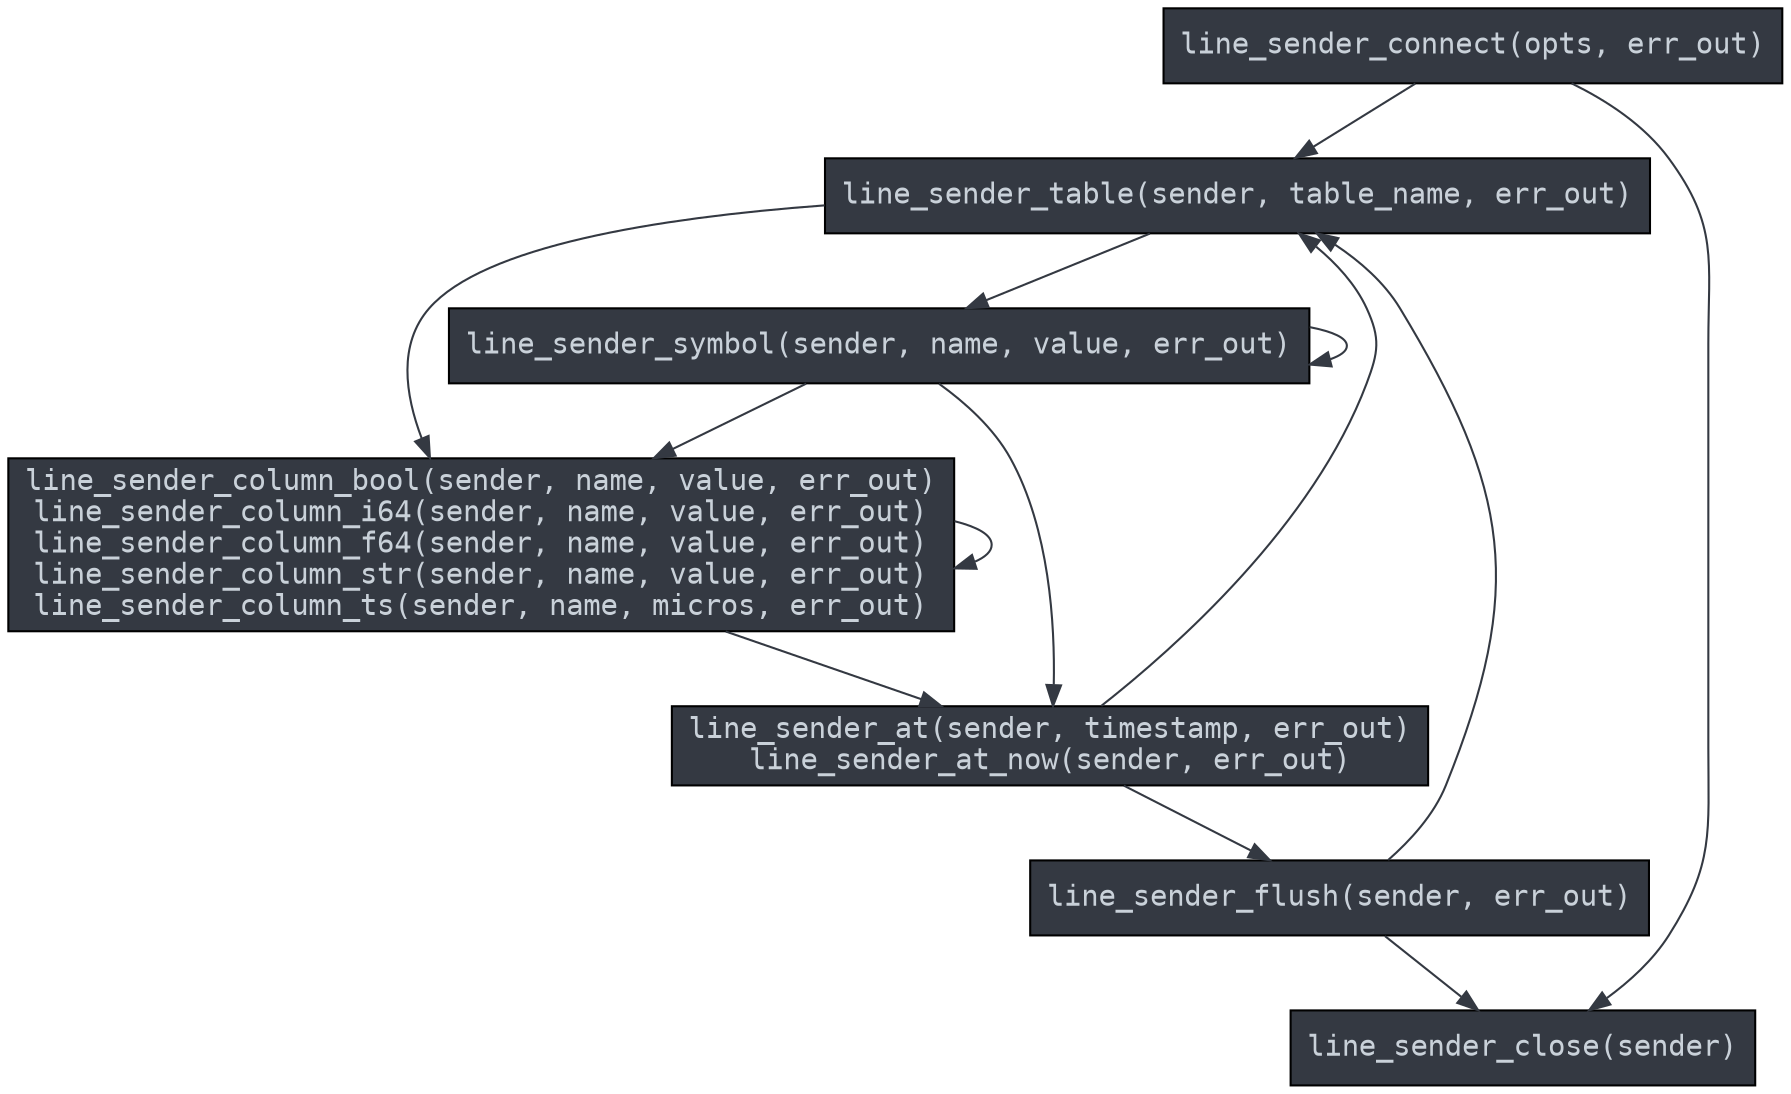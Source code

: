 digraph line_sender_c_api {

  graph [bgcolor=transparent];
  node [style=filled, shape=box, fillcolor="#343942", fontcolor="#C9D1D9", fontname=monospace];
  edge [color="#343942"];

  line_sender_connect -> line_sender_table;
  line_sender_connect -> line_sender_close;
  line_sender_table -> line_sender_symbol;
  line_sender_symbol -> line_sender_symbol;
  line_sender_symbol -> line_sender_column;
  line_sender_symbol -> line_sender_at;
  line_sender_table -> line_sender_column;
  line_sender_column -> line_sender_column;
  line_sender_column -> line_sender_at;
  line_sender_at -> line_sender_flush;
  line_sender_flush -> line_sender_close;
  line_sender_at -> line_sender_table;
  line_sender_flush -> line_sender_table;

  line_sender_connect [label="line_sender_connect(opts, err_out)"];
  line_sender_table [label="line_sender_table(sender, table_name, err_out)"];
  line_sender_symbol [label="line_sender_symbol(sender, name, value, err_out)"];
  line_sender_column [
      label="line_sender_column_bool(sender, name, value, err_out)
line_sender_column_i64(sender, name, value, err_out)
line_sender_column_f64(sender, name, value, err_out)
line_sender_column_str(sender, name, value, err_out)
line_sender_column_ts(sender, name, micros, err_out)"];
  line_sender_at [
      label="line_sender_at(sender, timestamp, err_out)
line_sender_at_now(sender, err_out)"];
  line_sender_flush [label="line_sender_flush(sender, err_out)"];
  line_sender_close [label="line_sender_close(sender)"];
}
